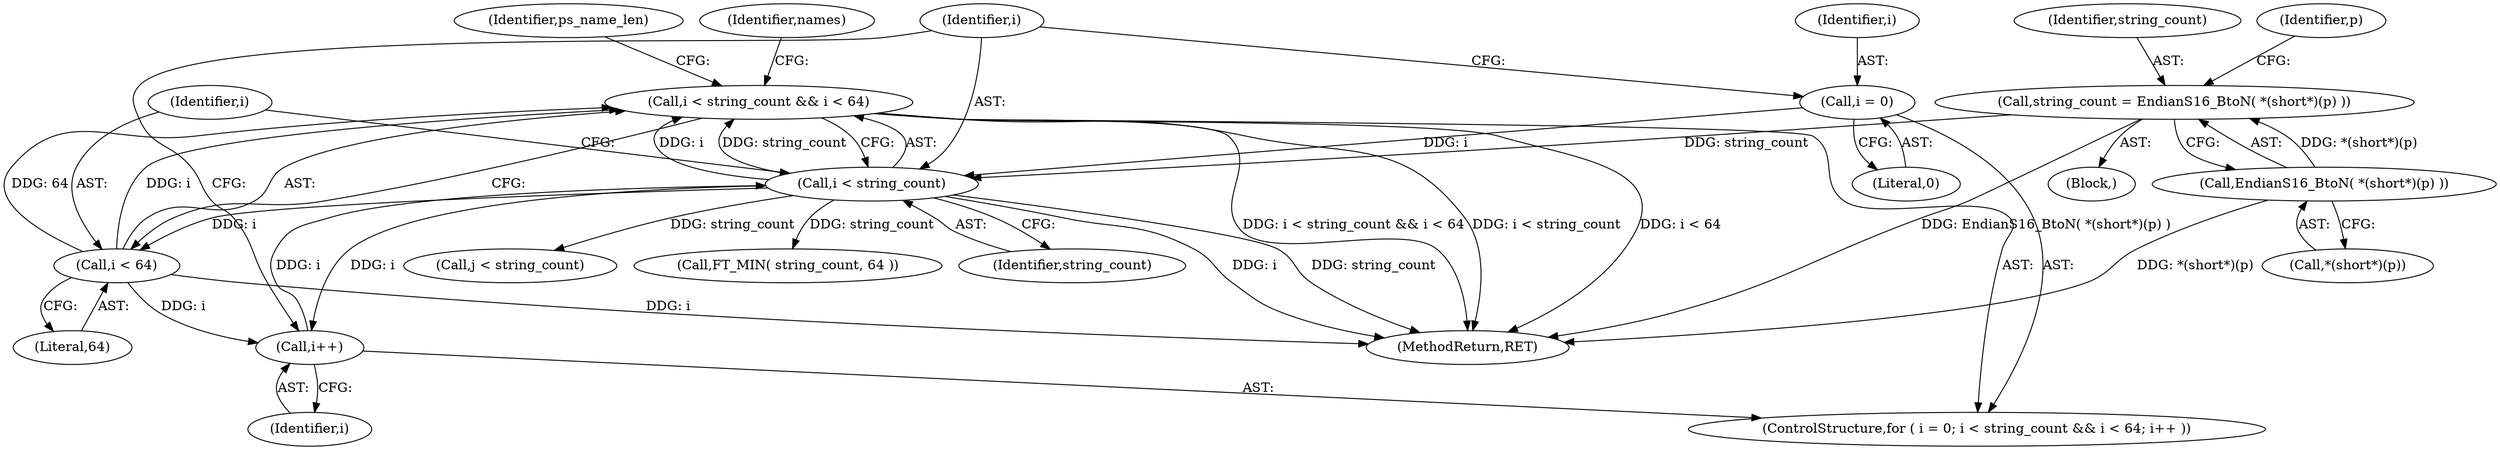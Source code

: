 digraph "1_savannah_18a8f0d9943369449bc4de92d411c78fb08d616c@del" {
"1000244" [label="(Call,i < string_count && i < 64)"];
"1000245" [label="(Call,i < string_count)"];
"1000251" [label="(Call,i++)"];
"1000248" [label="(Call,i < 64)"];
"1000241" [label="(Call,i = 0)"];
"1000229" [label="(Call,string_count = EndianS16_BtoN( *(short*)(p) ))"];
"1000231" [label="(Call,EndianS16_BtoN( *(short*)(p) ))"];
"1000242" [label="(Identifier,i)"];
"1000229" [label="(Call,string_count = EndianS16_BtoN( *(short*)(p) ))"];
"1000248" [label="(Call,i < 64)"];
"1000250" [label="(Literal,64)"];
"1000202" [label="(Block,)"];
"1000252" [label="(Identifier,i)"];
"1000230" [label="(Identifier,string_count)"];
"1000231" [label="(Call,EndianS16_BtoN( *(short*)(p) ))"];
"1000245" [label="(Call,i < string_count)"];
"1000251" [label="(Call,i++)"];
"1000240" [label="(ControlStructure,for ( i = 0; i < string_count && i < 64; i++ ))"];
"1000354" [label="(Call,j < string_count)"];
"1000232" [label="(Call,*(short*)(p))"];
"1000246" [label="(Identifier,i)"];
"1000315" [label="(Call,FT_MIN( string_count, 64 ))"];
"1000269" [label="(Identifier,ps_name_len)"];
"1000243" [label="(Literal,0)"];
"1000237" [label="(Identifier,p)"];
"1000244" [label="(Call,i < string_count && i < 64)"];
"1000404" [label="(MethodReturn,RET)"];
"1000256" [label="(Identifier,names)"];
"1000247" [label="(Identifier,string_count)"];
"1000241" [label="(Call,i = 0)"];
"1000249" [label="(Identifier,i)"];
"1000244" -> "1000240"  [label="AST: "];
"1000244" -> "1000245"  [label="CFG: "];
"1000244" -> "1000248"  [label="CFG: "];
"1000245" -> "1000244"  [label="AST: "];
"1000248" -> "1000244"  [label="AST: "];
"1000256" -> "1000244"  [label="CFG: "];
"1000269" -> "1000244"  [label="CFG: "];
"1000244" -> "1000404"  [label="DDG: i < 64"];
"1000244" -> "1000404"  [label="DDG: i < string_count && i < 64"];
"1000244" -> "1000404"  [label="DDG: i < string_count"];
"1000245" -> "1000244"  [label="DDG: i"];
"1000245" -> "1000244"  [label="DDG: string_count"];
"1000248" -> "1000244"  [label="DDG: i"];
"1000248" -> "1000244"  [label="DDG: 64"];
"1000245" -> "1000247"  [label="CFG: "];
"1000246" -> "1000245"  [label="AST: "];
"1000247" -> "1000245"  [label="AST: "];
"1000249" -> "1000245"  [label="CFG: "];
"1000245" -> "1000404"  [label="DDG: i"];
"1000245" -> "1000404"  [label="DDG: string_count"];
"1000251" -> "1000245"  [label="DDG: i"];
"1000241" -> "1000245"  [label="DDG: i"];
"1000229" -> "1000245"  [label="DDG: string_count"];
"1000245" -> "1000248"  [label="DDG: i"];
"1000245" -> "1000251"  [label="DDG: i"];
"1000245" -> "1000315"  [label="DDG: string_count"];
"1000245" -> "1000354"  [label="DDG: string_count"];
"1000251" -> "1000240"  [label="AST: "];
"1000251" -> "1000252"  [label="CFG: "];
"1000252" -> "1000251"  [label="AST: "];
"1000246" -> "1000251"  [label="CFG: "];
"1000248" -> "1000251"  [label="DDG: i"];
"1000248" -> "1000250"  [label="CFG: "];
"1000249" -> "1000248"  [label="AST: "];
"1000250" -> "1000248"  [label="AST: "];
"1000248" -> "1000404"  [label="DDG: i"];
"1000241" -> "1000240"  [label="AST: "];
"1000241" -> "1000243"  [label="CFG: "];
"1000242" -> "1000241"  [label="AST: "];
"1000243" -> "1000241"  [label="AST: "];
"1000246" -> "1000241"  [label="CFG: "];
"1000229" -> "1000202"  [label="AST: "];
"1000229" -> "1000231"  [label="CFG: "];
"1000230" -> "1000229"  [label="AST: "];
"1000231" -> "1000229"  [label="AST: "];
"1000237" -> "1000229"  [label="CFG: "];
"1000229" -> "1000404"  [label="DDG: EndianS16_BtoN( *(short*)(p) )"];
"1000231" -> "1000229"  [label="DDG: *(short*)(p)"];
"1000231" -> "1000232"  [label="CFG: "];
"1000232" -> "1000231"  [label="AST: "];
"1000231" -> "1000404"  [label="DDG: *(short*)(p)"];
}
